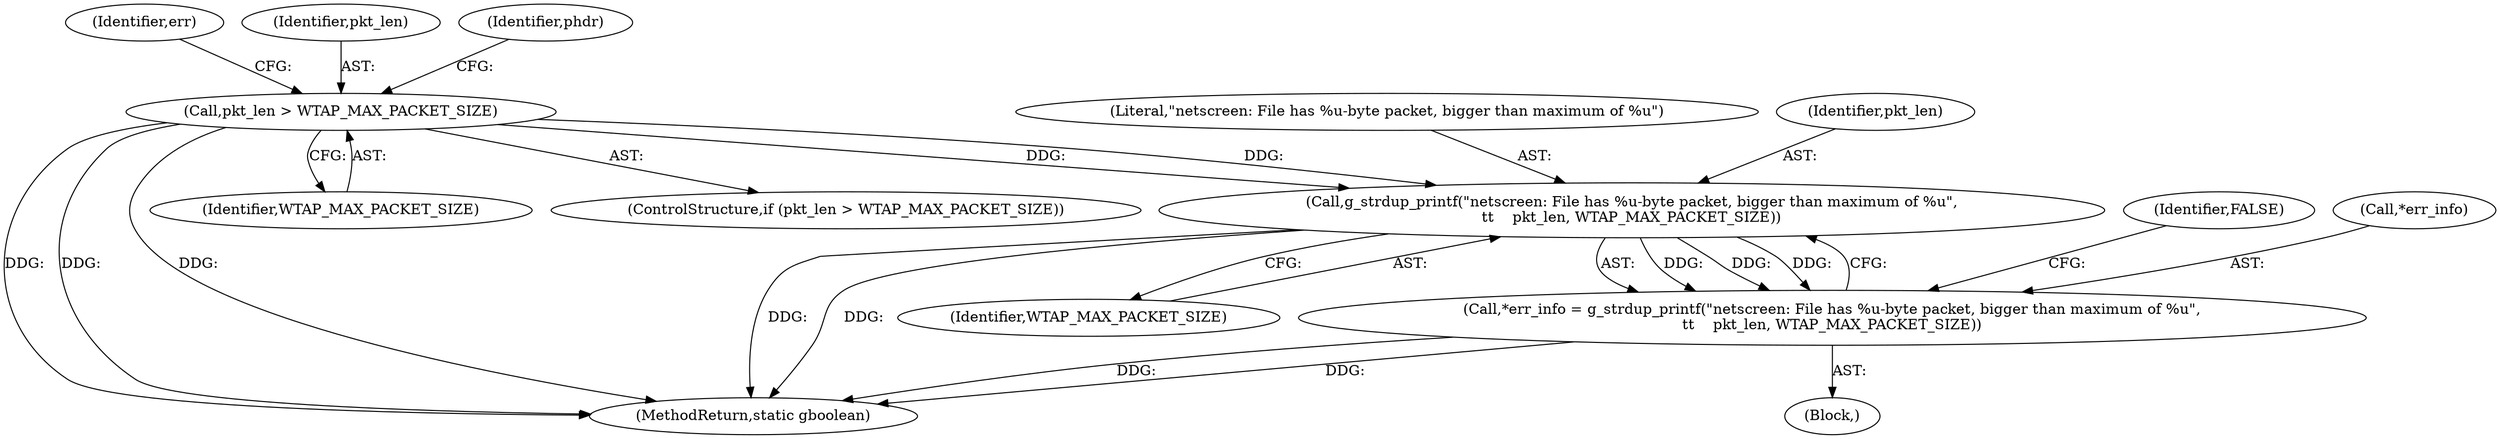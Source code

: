 digraph "0_wireshark_6a140eca7b78b230f1f90a739a32257476513c78_2@API" {
"1000182" [label="(Call,g_strdup_printf(\"netscreen: File has %u-byte packet, bigger than maximum of %u\",\n\t\t    pkt_len, WTAP_MAX_PACKET_SIZE))"];
"1000171" [label="(Call,pkt_len > WTAP_MAX_PACKET_SIZE)"];
"1000179" [label="(Call,*err_info = g_strdup_printf(\"netscreen: File has %u-byte packet, bigger than maximum of %u\",\n\t\t    pkt_len, WTAP_MAX_PACKET_SIZE))"];
"1000204" [label="(MethodReturn,static gboolean)"];
"1000173" [label="(Identifier,WTAP_MAX_PACKET_SIZE)"];
"1000177" [label="(Identifier,err)"];
"1000182" [label="(Call,g_strdup_printf(\"netscreen: File has %u-byte packet, bigger than maximum of %u\",\n\t\t    pkt_len, WTAP_MAX_PACKET_SIZE))"];
"1000170" [label="(ControlStructure,if (pkt_len > WTAP_MAX_PACKET_SIZE))"];
"1000172" [label="(Identifier,pkt_len)"];
"1000174" [label="(Block,)"];
"1000191" [label="(Identifier,phdr)"];
"1000179" [label="(Call,*err_info = g_strdup_printf(\"netscreen: File has %u-byte packet, bigger than maximum of %u\",\n\t\t    pkt_len, WTAP_MAX_PACKET_SIZE))"];
"1000187" [label="(Identifier,FALSE)"];
"1000185" [label="(Identifier,WTAP_MAX_PACKET_SIZE)"];
"1000171" [label="(Call,pkt_len > WTAP_MAX_PACKET_SIZE)"];
"1000183" [label="(Literal,\"netscreen: File has %u-byte packet, bigger than maximum of %u\")"];
"1000184" [label="(Identifier,pkt_len)"];
"1000180" [label="(Call,*err_info)"];
"1000182" -> "1000179"  [label="AST: "];
"1000182" -> "1000185"  [label="CFG: "];
"1000183" -> "1000182"  [label="AST: "];
"1000184" -> "1000182"  [label="AST: "];
"1000185" -> "1000182"  [label="AST: "];
"1000179" -> "1000182"  [label="CFG: "];
"1000182" -> "1000204"  [label="DDG: "];
"1000182" -> "1000204"  [label="DDG: "];
"1000182" -> "1000179"  [label="DDG: "];
"1000182" -> "1000179"  [label="DDG: "];
"1000182" -> "1000179"  [label="DDG: "];
"1000171" -> "1000182"  [label="DDG: "];
"1000171" -> "1000182"  [label="DDG: "];
"1000171" -> "1000170"  [label="AST: "];
"1000171" -> "1000173"  [label="CFG: "];
"1000172" -> "1000171"  [label="AST: "];
"1000173" -> "1000171"  [label="AST: "];
"1000177" -> "1000171"  [label="CFG: "];
"1000191" -> "1000171"  [label="CFG: "];
"1000171" -> "1000204"  [label="DDG: "];
"1000171" -> "1000204"  [label="DDG: "];
"1000171" -> "1000204"  [label="DDG: "];
"1000179" -> "1000174"  [label="AST: "];
"1000180" -> "1000179"  [label="AST: "];
"1000187" -> "1000179"  [label="CFG: "];
"1000179" -> "1000204"  [label="DDG: "];
"1000179" -> "1000204"  [label="DDG: "];
}
